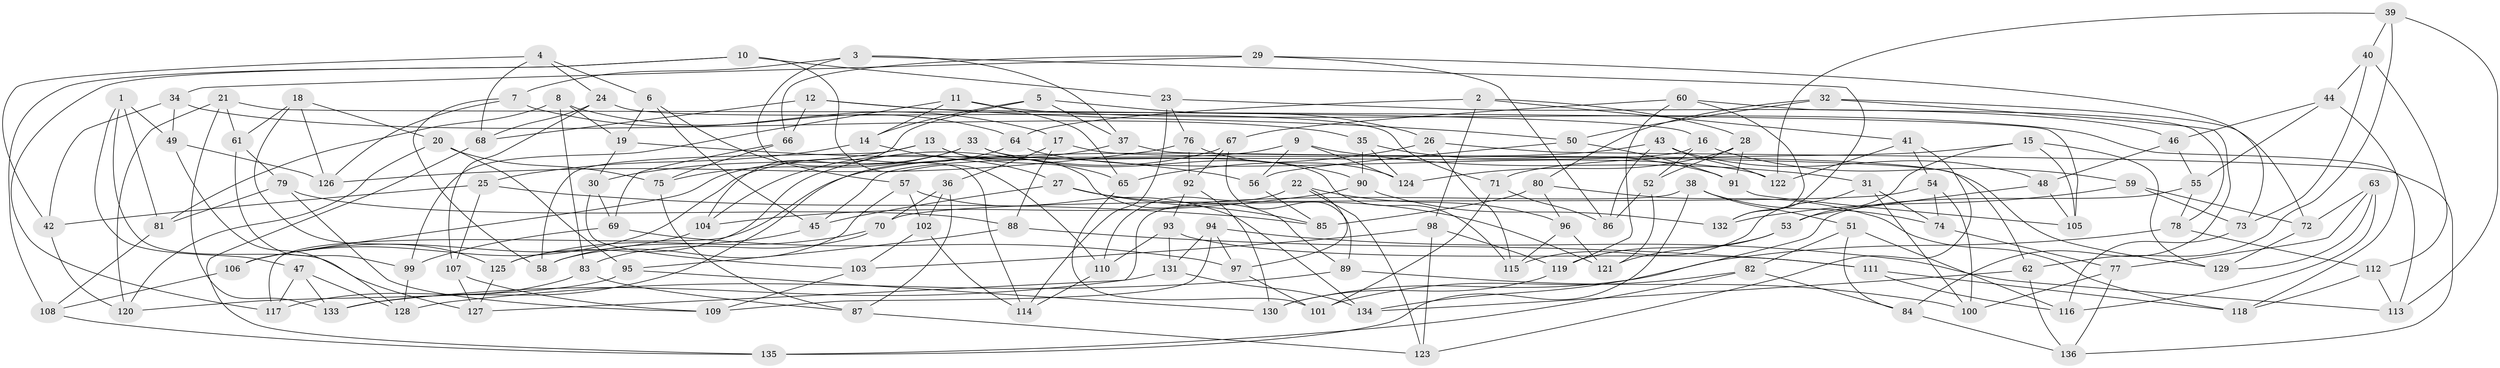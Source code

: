 // Generated by graph-tools (version 1.1) at 2025/26/03/09/25 03:26:53]
// undirected, 136 vertices, 272 edges
graph export_dot {
graph [start="1"]
  node [color=gray90,style=filled];
  1;
  2;
  3;
  4;
  5;
  6;
  7;
  8;
  9;
  10;
  11;
  12;
  13;
  14;
  15;
  16;
  17;
  18;
  19;
  20;
  21;
  22;
  23;
  24;
  25;
  26;
  27;
  28;
  29;
  30;
  31;
  32;
  33;
  34;
  35;
  36;
  37;
  38;
  39;
  40;
  41;
  42;
  43;
  44;
  45;
  46;
  47;
  48;
  49;
  50;
  51;
  52;
  53;
  54;
  55;
  56;
  57;
  58;
  59;
  60;
  61;
  62;
  63;
  64;
  65;
  66;
  67;
  68;
  69;
  70;
  71;
  72;
  73;
  74;
  75;
  76;
  77;
  78;
  79;
  80;
  81;
  82;
  83;
  84;
  85;
  86;
  87;
  88;
  89;
  90;
  91;
  92;
  93;
  94;
  95;
  96;
  97;
  98;
  99;
  100;
  101;
  102;
  103;
  104;
  105;
  106;
  107;
  108;
  109;
  110;
  111;
  112;
  113;
  114;
  115;
  116;
  117;
  118;
  119;
  120;
  121;
  122;
  123;
  124;
  125;
  126;
  127;
  128;
  129;
  130;
  131;
  132;
  133;
  134;
  135;
  136;
  1 -- 127;
  1 -- 47;
  1 -- 49;
  1 -- 81;
  2 -- 64;
  2 -- 41;
  2 -- 28;
  2 -- 98;
  3 -- 7;
  3 -- 132;
  3 -- 114;
  3 -- 37;
  4 -- 42;
  4 -- 24;
  4 -- 6;
  4 -- 68;
  5 -- 37;
  5 -- 14;
  5 -- 104;
  5 -- 26;
  6 -- 19;
  6 -- 45;
  6 -- 57;
  7 -- 58;
  7 -- 126;
  7 -- 17;
  8 -- 81;
  8 -- 64;
  8 -- 83;
  8 -- 19;
  9 -- 133;
  9 -- 56;
  9 -- 31;
  9 -- 124;
  10 -- 23;
  10 -- 108;
  10 -- 117;
  10 -- 110;
  11 -- 65;
  11 -- 113;
  11 -- 14;
  11 -- 99;
  12 -- 16;
  12 -- 68;
  12 -- 50;
  12 -- 66;
  13 -- 30;
  13 -- 89;
  13 -- 65;
  13 -- 58;
  14 -- 27;
  14 -- 25;
  15 -- 105;
  15 -- 71;
  15 -- 129;
  15 -- 53;
  16 -- 52;
  16 -- 59;
  16 -- 45;
  17 -- 36;
  17 -- 129;
  17 -- 88;
  18 -- 20;
  18 -- 125;
  18 -- 126;
  18 -- 61;
  19 -- 56;
  19 -- 30;
  20 -- 75;
  20 -- 120;
  20 -- 95;
  21 -- 133;
  21 -- 105;
  21 -- 120;
  21 -- 61;
  22 -- 123;
  22 -- 110;
  22 -- 97;
  22 -- 96;
  23 -- 46;
  23 -- 76;
  23 -- 114;
  24 -- 107;
  24 -- 68;
  24 -- 71;
  25 -- 107;
  25 -- 42;
  25 -- 85;
  26 -- 115;
  26 -- 136;
  26 -- 65;
  27 -- 45;
  27 -- 121;
  27 -- 85;
  28 -- 91;
  28 -- 52;
  28 -- 124;
  29 -- 66;
  29 -- 86;
  29 -- 73;
  29 -- 34;
  30 -- 69;
  30 -- 103;
  31 -- 74;
  31 -- 100;
  31 -- 115;
  32 -- 80;
  32 -- 72;
  32 -- 50;
  32 -- 84;
  33 -- 106;
  33 -- 90;
  33 -- 75;
  33 -- 115;
  34 -- 49;
  34 -- 35;
  34 -- 42;
  35 -- 90;
  35 -- 91;
  35 -- 124;
  36 -- 70;
  36 -- 87;
  36 -- 102;
  37 -- 104;
  37 -- 62;
  38 -- 51;
  38 -- 74;
  38 -- 135;
  38 -- 127;
  39 -- 62;
  39 -- 113;
  39 -- 40;
  39 -- 122;
  40 -- 73;
  40 -- 112;
  40 -- 44;
  41 -- 54;
  41 -- 122;
  41 -- 123;
  42 -- 120;
  43 -- 86;
  43 -- 117;
  43 -- 48;
  43 -- 122;
  44 -- 118;
  44 -- 55;
  44 -- 46;
  45 -- 58;
  46 -- 48;
  46 -- 55;
  47 -- 133;
  47 -- 128;
  47 -- 117;
  48 -- 53;
  48 -- 105;
  49 -- 128;
  49 -- 126;
  50 -- 56;
  50 -- 91;
  51 -- 82;
  51 -- 116;
  51 -- 84;
  52 -- 121;
  52 -- 86;
  53 -- 119;
  53 -- 121;
  54 -- 74;
  54 -- 100;
  54 -- 70;
  55 -- 134;
  55 -- 78;
  56 -- 85;
  57 -- 58;
  57 -- 134;
  57 -- 102;
  59 -- 132;
  59 -- 72;
  59 -- 73;
  60 -- 119;
  60 -- 67;
  60 -- 132;
  60 -- 78;
  61 -- 79;
  61 -- 99;
  62 -- 136;
  62 -- 134;
  63 -- 77;
  63 -- 129;
  63 -- 72;
  63 -- 116;
  64 -- 106;
  64 -- 122;
  65 -- 101;
  66 -- 69;
  66 -- 75;
  67 -- 125;
  67 -- 92;
  67 -- 89;
  68 -- 135;
  69 -- 97;
  69 -- 99;
  70 -- 125;
  70 -- 83;
  71 -- 101;
  71 -- 86;
  72 -- 129;
  73 -- 116;
  74 -- 77;
  75 -- 87;
  76 -- 92;
  76 -- 126;
  76 -- 124;
  77 -- 100;
  77 -- 136;
  78 -- 112;
  78 -- 130;
  79 -- 88;
  79 -- 109;
  79 -- 81;
  80 -- 85;
  80 -- 96;
  80 -- 118;
  81 -- 108;
  82 -- 135;
  82 -- 84;
  82 -- 101;
  83 -- 87;
  83 -- 117;
  84 -- 136;
  87 -- 123;
  88 -- 111;
  88 -- 95;
  89 -- 100;
  89 -- 128;
  90 -- 132;
  90 -- 104;
  91 -- 105;
  92 -- 93;
  92 -- 130;
  93 -- 110;
  93 -- 111;
  93 -- 131;
  94 -- 131;
  94 -- 113;
  94 -- 109;
  94 -- 97;
  95 -- 120;
  95 -- 130;
  96 -- 115;
  96 -- 121;
  97 -- 101;
  98 -- 123;
  98 -- 119;
  98 -- 103;
  99 -- 128;
  102 -- 103;
  102 -- 114;
  103 -- 109;
  104 -- 106;
  106 -- 108;
  107 -- 109;
  107 -- 127;
  108 -- 135;
  110 -- 114;
  111 -- 116;
  111 -- 118;
  112 -- 118;
  112 -- 113;
  119 -- 130;
  125 -- 127;
  131 -- 134;
  131 -- 133;
}
